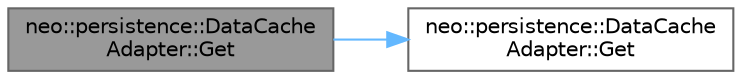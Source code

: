 digraph "neo::persistence::DataCacheAdapter::Get"
{
 // LATEX_PDF_SIZE
  bgcolor="transparent";
  edge [fontname=Helvetica,fontsize=10,labelfontname=Helvetica,labelfontsize=10];
  node [fontname=Helvetica,fontsize=10,shape=box,height=0.2,width=0.4];
  rankdir="LR";
  Node1 [id="Node000001",label="neo::persistence::DataCache\lAdapter::Get",height=0.2,width=0.4,color="gray40", fillcolor="grey60", style="filled", fontcolor="black",tooltip="Get a value from the cache with raw key bytes."];
  Node1 -> Node2 [id="edge1_Node000001_Node000002",color="steelblue1",style="solid",tooltip=" "];
  Node2 [id="Node000002",label="neo::persistence::DataCache\lAdapter::Get",height=0.2,width=0.4,color="grey40", fillcolor="white", style="filled",URL="$classneo_1_1persistence_1_1_data_cache_adapter.html#a0d062e00d141cb89103d85e0b5e00a9d",tooltip="Get a value from the cache."];
}
